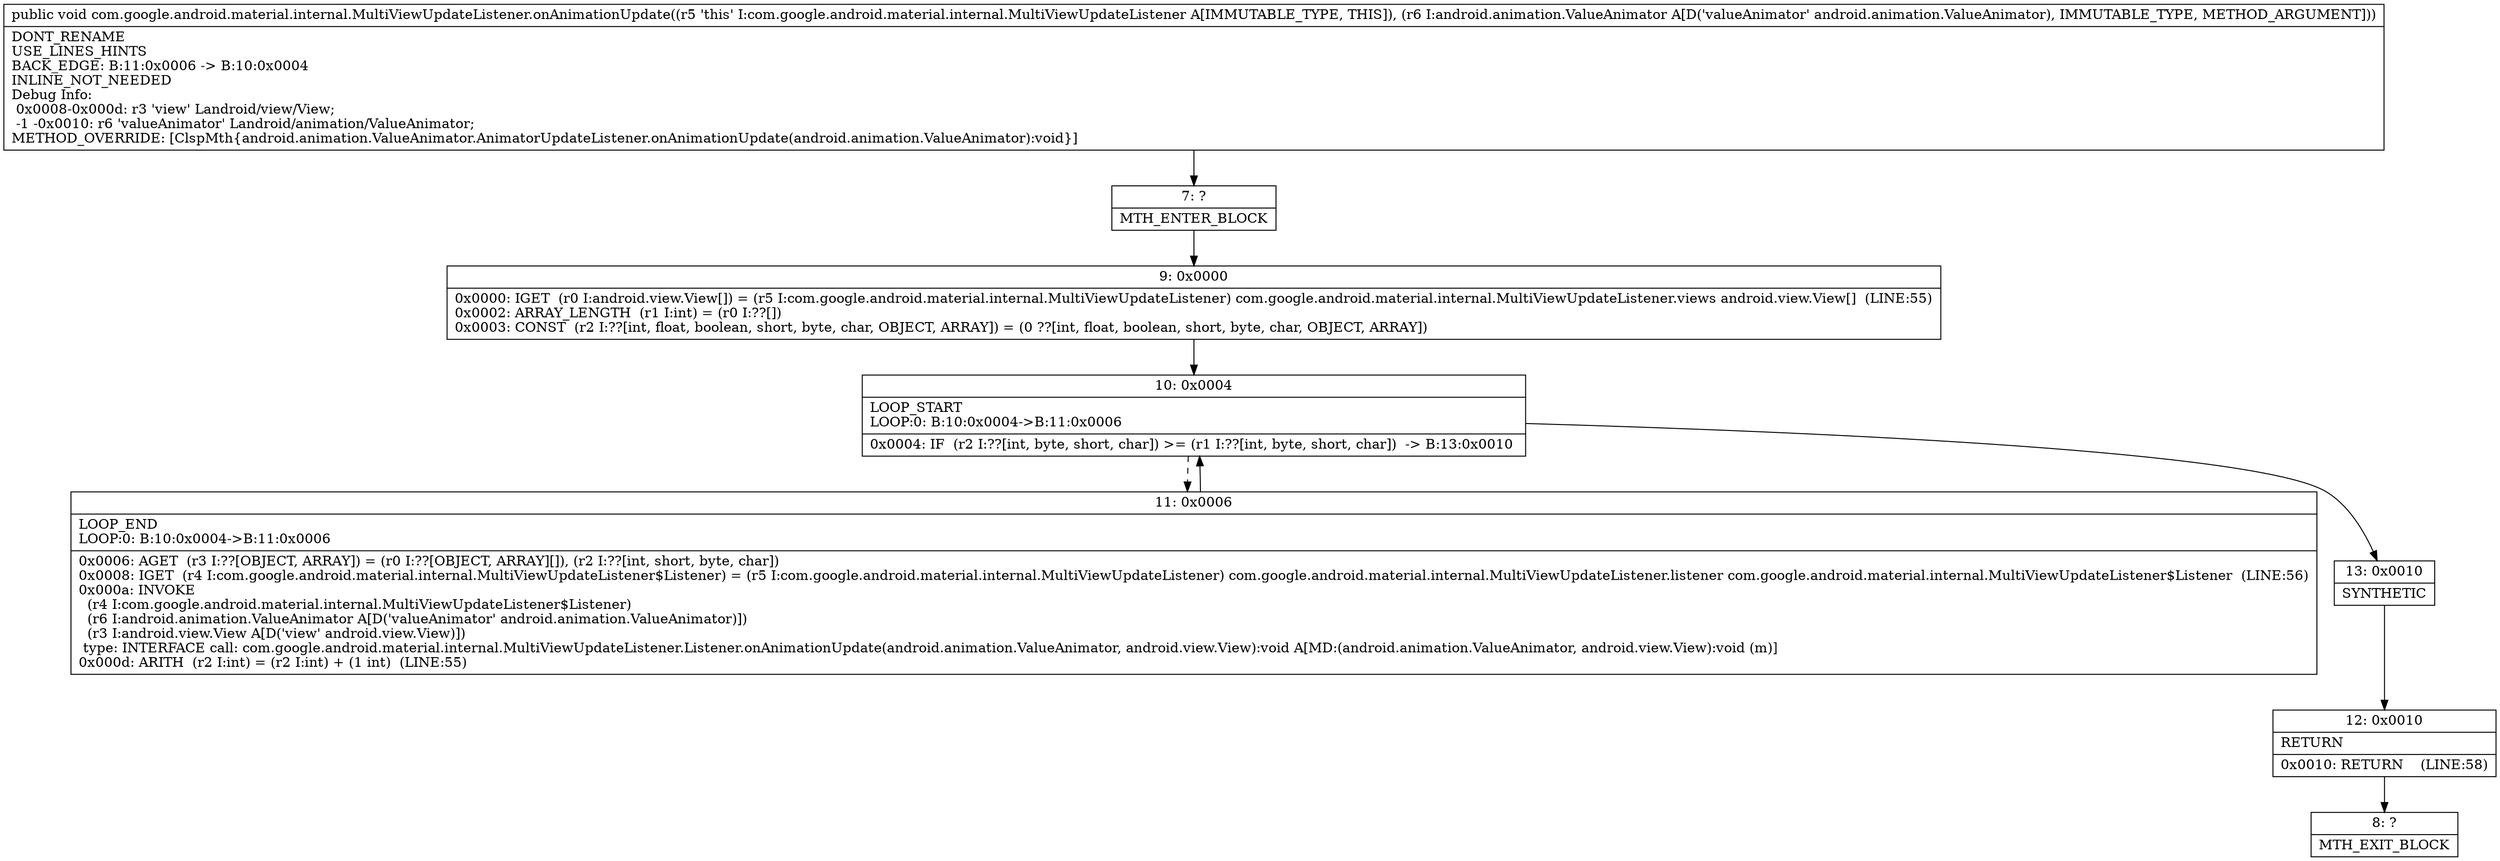 digraph "CFG forcom.google.android.material.internal.MultiViewUpdateListener.onAnimationUpdate(Landroid\/animation\/ValueAnimator;)V" {
Node_7 [shape=record,label="{7\:\ ?|MTH_ENTER_BLOCK\l}"];
Node_9 [shape=record,label="{9\:\ 0x0000|0x0000: IGET  (r0 I:android.view.View[]) = (r5 I:com.google.android.material.internal.MultiViewUpdateListener) com.google.android.material.internal.MultiViewUpdateListener.views android.view.View[]  (LINE:55)\l0x0002: ARRAY_LENGTH  (r1 I:int) = (r0 I:??[]) \l0x0003: CONST  (r2 I:??[int, float, boolean, short, byte, char, OBJECT, ARRAY]) = (0 ??[int, float, boolean, short, byte, char, OBJECT, ARRAY]) \l}"];
Node_10 [shape=record,label="{10\:\ 0x0004|LOOP_START\lLOOP:0: B:10:0x0004\-\>B:11:0x0006\l|0x0004: IF  (r2 I:??[int, byte, short, char]) \>= (r1 I:??[int, byte, short, char])  \-\> B:13:0x0010 \l}"];
Node_11 [shape=record,label="{11\:\ 0x0006|LOOP_END\lLOOP:0: B:10:0x0004\-\>B:11:0x0006\l|0x0006: AGET  (r3 I:??[OBJECT, ARRAY]) = (r0 I:??[OBJECT, ARRAY][]), (r2 I:??[int, short, byte, char]) \l0x0008: IGET  (r4 I:com.google.android.material.internal.MultiViewUpdateListener$Listener) = (r5 I:com.google.android.material.internal.MultiViewUpdateListener) com.google.android.material.internal.MultiViewUpdateListener.listener com.google.android.material.internal.MultiViewUpdateListener$Listener  (LINE:56)\l0x000a: INVOKE  \l  (r4 I:com.google.android.material.internal.MultiViewUpdateListener$Listener)\l  (r6 I:android.animation.ValueAnimator A[D('valueAnimator' android.animation.ValueAnimator)])\l  (r3 I:android.view.View A[D('view' android.view.View)])\l type: INTERFACE call: com.google.android.material.internal.MultiViewUpdateListener.Listener.onAnimationUpdate(android.animation.ValueAnimator, android.view.View):void A[MD:(android.animation.ValueAnimator, android.view.View):void (m)]\l0x000d: ARITH  (r2 I:int) = (r2 I:int) + (1 int)  (LINE:55)\l}"];
Node_13 [shape=record,label="{13\:\ 0x0010|SYNTHETIC\l}"];
Node_12 [shape=record,label="{12\:\ 0x0010|RETURN\l|0x0010: RETURN    (LINE:58)\l}"];
Node_8 [shape=record,label="{8\:\ ?|MTH_EXIT_BLOCK\l}"];
MethodNode[shape=record,label="{public void com.google.android.material.internal.MultiViewUpdateListener.onAnimationUpdate((r5 'this' I:com.google.android.material.internal.MultiViewUpdateListener A[IMMUTABLE_TYPE, THIS]), (r6 I:android.animation.ValueAnimator A[D('valueAnimator' android.animation.ValueAnimator), IMMUTABLE_TYPE, METHOD_ARGUMENT]))  | DONT_RENAME\lUSE_LINES_HINTS\lBACK_EDGE: B:11:0x0006 \-\> B:10:0x0004\lINLINE_NOT_NEEDED\lDebug Info:\l  0x0008\-0x000d: r3 'view' Landroid\/view\/View;\l  \-1 \-0x0010: r6 'valueAnimator' Landroid\/animation\/ValueAnimator;\lMETHOD_OVERRIDE: [ClspMth\{android.animation.ValueAnimator.AnimatorUpdateListener.onAnimationUpdate(android.animation.ValueAnimator):void\}]\l}"];
MethodNode -> Node_7;Node_7 -> Node_9;
Node_9 -> Node_10;
Node_10 -> Node_11[style=dashed];
Node_10 -> Node_13;
Node_11 -> Node_10;
Node_13 -> Node_12;
Node_12 -> Node_8;
}

